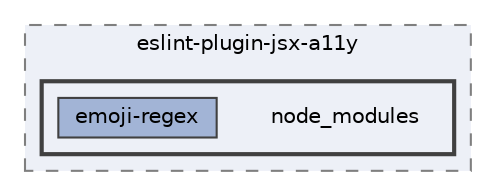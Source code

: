 digraph "pkiclassroomrescheduler/src/main/frontend/node_modules/eslint-plugin-jsx-a11y/node_modules"
{
 // LATEX_PDF_SIZE
  bgcolor="transparent";
  edge [fontname=Helvetica,fontsize=10,labelfontname=Helvetica,labelfontsize=10];
  node [fontname=Helvetica,fontsize=10,shape=box,height=0.2,width=0.4];
  compound=true
  subgraph clusterdir_9a7d80d761b13ec289eba488953606d0 {
    graph [ bgcolor="#edf0f7", pencolor="grey50", label="eslint-plugin-jsx-a11y", fontname=Helvetica,fontsize=10 style="filled,dashed", URL="dir_9a7d80d761b13ec289eba488953606d0.html",tooltip=""]
  subgraph clusterdir_7e282663d971db4c0c3466ba44ac2362 {
    graph [ bgcolor="#edf0f7", pencolor="grey25", label="", fontname=Helvetica,fontsize=10 style="filled,bold", URL="dir_7e282663d971db4c0c3466ba44ac2362.html",tooltip=""]
    dir_7e282663d971db4c0c3466ba44ac2362 [shape=plaintext, label="node_modules"];
  dir_646da1b7126b9c54454104d82da62f83 [label="emoji-regex", fillcolor="#a2b4d6", color="grey25", style="filled", URL="dir_646da1b7126b9c54454104d82da62f83.html",tooltip=""];
  }
  }
}

